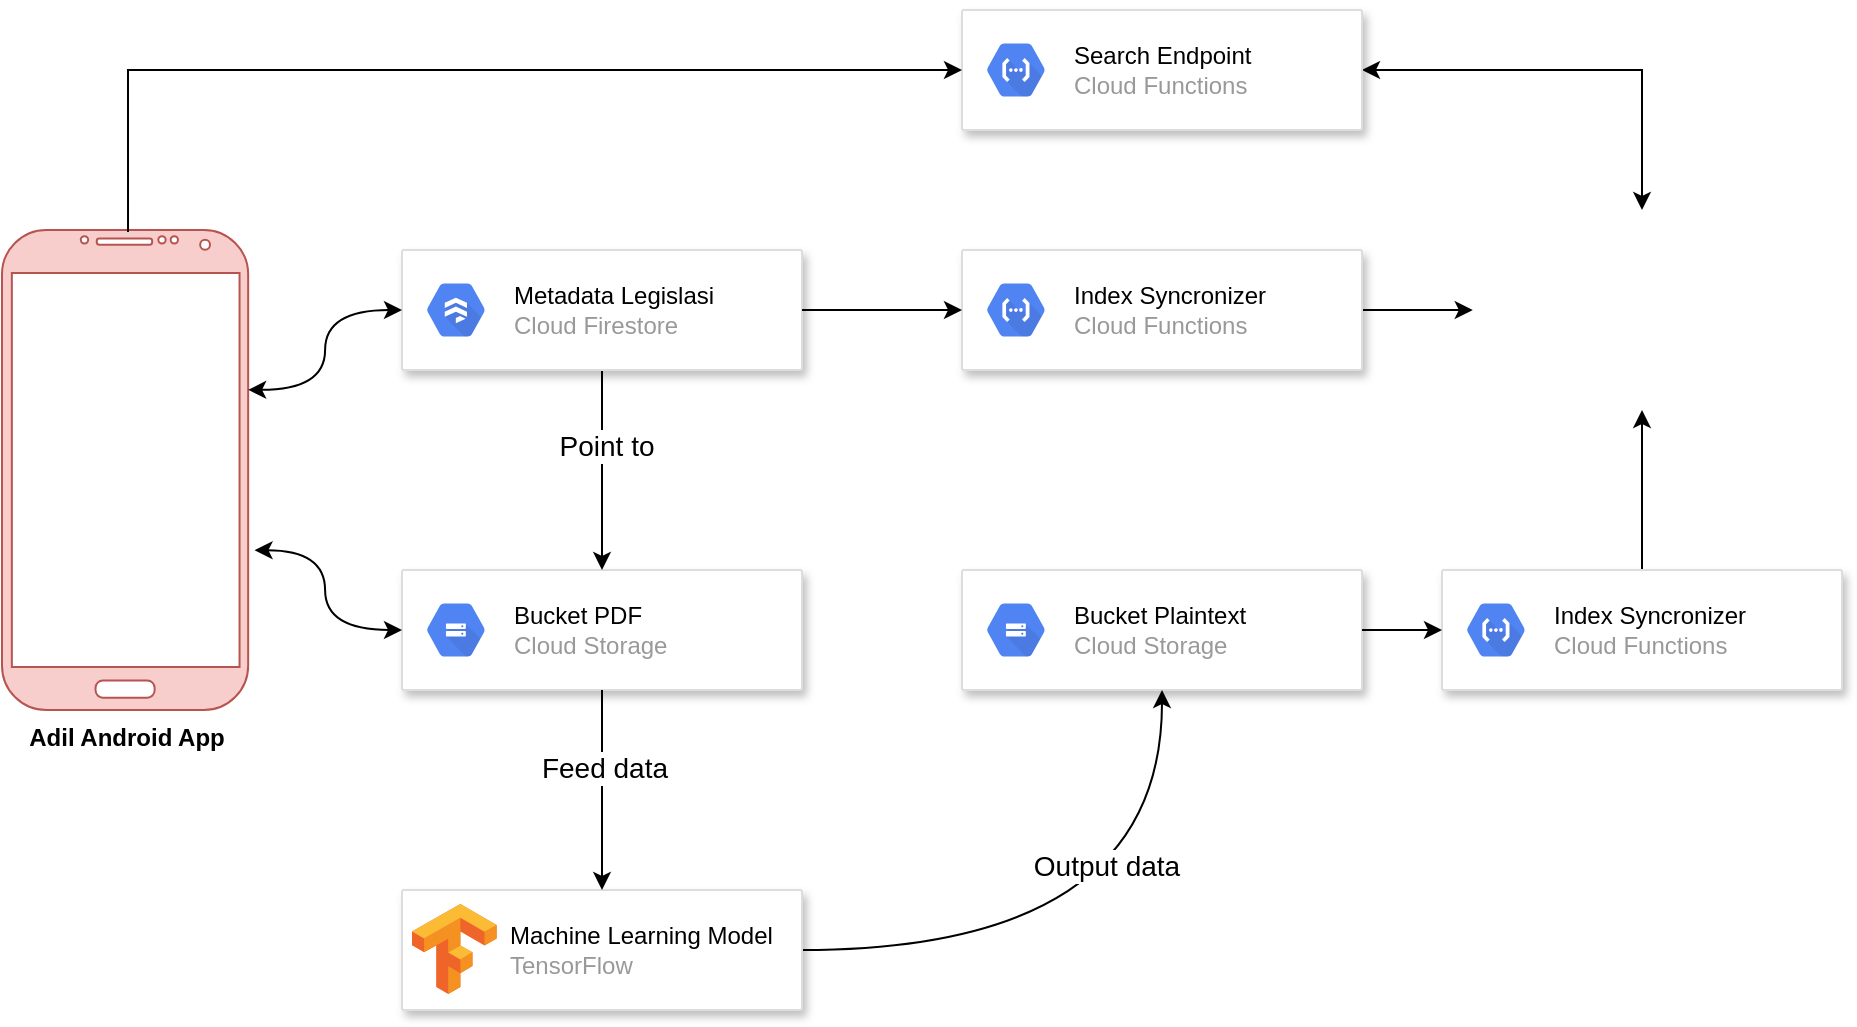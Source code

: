 <mxfile version="14.6.1" type="device"><diagram id="RSRK8YrExkS8rN_IEQOW" name="Page-1"><mxGraphModel dx="2031" dy="1074" grid="1" gridSize="10" guides="1" tooltips="1" connect="1" arrows="1" fold="1" page="1" pageScale="1" pageWidth="1100" pageHeight="850" math="0" shadow="0"><root><mxCell id="0"/><mxCell id="1" parent="0"/><mxCell id="qfr8hIaYAdp63uMD8Fr4-64" value="" style="group" vertex="1" connectable="0" parent="1"><mxGeometry x="90" y="175" width="920" height="500" as="geometry"/></mxCell><mxCell id="qfr8hIaYAdp63uMD8Fr4-1" value="&lt;b&gt;Adil Android App&lt;br&gt;&lt;/b&gt;" style="verticalLabelPosition=bottom;verticalAlign=top;html=1;shadow=0;dashed=0;strokeWidth=1;shape=mxgraph.android.phone2;fillColor=#f8cecc;strokeColor=#b85450;" vertex="1" parent="qfr8hIaYAdp63uMD8Fr4-64"><mxGeometry y="110" width="123.08" height="240" as="geometry"/></mxCell><mxCell id="qfr8hIaYAdp63uMD8Fr4-11" value="" style="shape=image;verticalLabelPosition=bottom;labelBackgroundColor=none;verticalAlign=top;aspect=fixed;imageAspect=0;image=https://static-www.elastic.co/v3/assets/bltefdd0b53724fa2ce/blt5ebe80fb665aef6b/5ea8c8f26b62d4563b6ecec2/brand-elasticsearch-220x130.svg;" vertex="1" parent="qfr8hIaYAdp63uMD8Fr4-64"><mxGeometry x="735.39" y="100" width="169.23" height="100" as="geometry"/></mxCell><mxCell id="qfr8hIaYAdp63uMD8Fr4-30" value="" style="strokeColor=#dddddd;shadow=1;strokeWidth=1;rounded=1;absoluteArcSize=1;arcSize=2;labelBackgroundColor=none;fontFamily=Helvetica;fontSize=14;" vertex="1" parent="qfr8hIaYAdp63uMD8Fr4-64"><mxGeometry x="200" y="280" width="200" height="60" as="geometry"/></mxCell><mxCell id="qfr8hIaYAdp63uMD8Fr4-31" value="&lt;font color=&quot;#000000&quot;&gt;Bucket PDF&lt;/font&gt;&lt;br&gt;Cloud Storage" style="dashed=0;connectable=0;html=1;fillColor=#5184F3;strokeColor=none;shape=mxgraph.gcp2.hexIcon;prIcon=cloud_storage;part=1;labelPosition=right;verticalLabelPosition=middle;align=left;verticalAlign=middle;spacingLeft=5;fontColor=#999999;fontSize=12;" vertex="1" parent="qfr8hIaYAdp63uMD8Fr4-30"><mxGeometry y="0.5" width="44" height="39" relative="1" as="geometry"><mxPoint x="5" y="-19.5" as="offset"/></mxGeometry></mxCell><mxCell id="qfr8hIaYAdp63uMD8Fr4-43" style="edgeStyle=orthogonalEdgeStyle;curved=1;rounded=0;orthogonalLoop=1;jettySize=auto;html=1;entryX=0;entryY=0.5;entryDx=0;entryDy=0;fontFamily=Helvetica;fontSize=14;startArrow=classic;startFill=1;exitX=1.026;exitY=0.667;exitDx=0;exitDy=0;exitPerimeter=0;" edge="1" parent="qfr8hIaYAdp63uMD8Fr4-64" source="qfr8hIaYAdp63uMD8Fr4-1" target="qfr8hIaYAdp63uMD8Fr4-30"><mxGeometry relative="1" as="geometry"/></mxCell><mxCell id="qfr8hIaYAdp63uMD8Fr4-49" style="edgeStyle=orthogonalEdgeStyle;curved=1;rounded=0;orthogonalLoop=1;jettySize=auto;html=1;entryX=0.5;entryY=0;entryDx=0;entryDy=0;fontFamily=Helvetica;fontSize=14;startArrow=none;startFill=0;" edge="1" parent="qfr8hIaYAdp63uMD8Fr4-64" source="qfr8hIaYAdp63uMD8Fr4-34" target="qfr8hIaYAdp63uMD8Fr4-30"><mxGeometry relative="1" as="geometry"/></mxCell><mxCell id="qfr8hIaYAdp63uMD8Fr4-50" value="Point to" style="edgeLabel;html=1;align=center;verticalAlign=middle;resizable=0;points=[];fontSize=14;fontFamily=Helvetica;" vertex="1" connectable="0" parent="qfr8hIaYAdp63uMD8Fr4-49"><mxGeometry x="-0.246" y="2" relative="1" as="geometry"><mxPoint as="offset"/></mxGeometry></mxCell><mxCell id="qfr8hIaYAdp63uMD8Fr4-34" value="" style="strokeColor=#dddddd;shadow=1;strokeWidth=1;rounded=1;absoluteArcSize=1;arcSize=2;labelBackgroundColor=none;fontFamily=Helvetica;fontSize=14;" vertex="1" parent="qfr8hIaYAdp63uMD8Fr4-64"><mxGeometry x="200" y="120" width="200" height="60" as="geometry"/></mxCell><mxCell id="qfr8hIaYAdp63uMD8Fr4-35" value="&lt;font color=&quot;#000000&quot;&gt;Metadata Legislasi&lt;/font&gt;&lt;br&gt;Cloud Firestore" style="dashed=0;connectable=0;html=1;fillColor=#5184F3;strokeColor=none;shape=mxgraph.gcp2.hexIcon;prIcon=cloud_firestore;part=1;labelPosition=right;verticalLabelPosition=middle;align=left;verticalAlign=middle;spacingLeft=5;fontColor=#999999;fontSize=12;" vertex="1" parent="qfr8hIaYAdp63uMD8Fr4-34"><mxGeometry y="0.5" width="44" height="39" relative="1" as="geometry"><mxPoint x="5" y="-19.5" as="offset"/></mxGeometry></mxCell><mxCell id="qfr8hIaYAdp63uMD8Fr4-42" style="edgeStyle=orthogonalEdgeStyle;rounded=0;orthogonalLoop=1;jettySize=auto;html=1;entryX=0;entryY=0.5;entryDx=0;entryDy=0;fontFamily=Helvetica;fontSize=14;startArrow=classic;startFill=1;curved=1;exitX=1;exitY=0.333;exitDx=0;exitDy=0;exitPerimeter=0;" edge="1" parent="qfr8hIaYAdp63uMD8Fr4-64" source="qfr8hIaYAdp63uMD8Fr4-1" target="qfr8hIaYAdp63uMD8Fr4-34"><mxGeometry relative="1" as="geometry"/></mxCell><mxCell id="qfr8hIaYAdp63uMD8Fr4-36" value="" style="strokeColor=#dddddd;shadow=1;strokeWidth=1;rounded=1;absoluteArcSize=1;arcSize=2;labelBackgroundColor=none;fontFamily=Helvetica;fontSize=14;" vertex="1" parent="qfr8hIaYAdp63uMD8Fr4-64"><mxGeometry x="480" y="280" width="200" height="60" as="geometry"/></mxCell><mxCell id="qfr8hIaYAdp63uMD8Fr4-37" value="&lt;font color=&quot;#000000&quot;&gt;Bucket Plaintext&lt;/font&gt;&lt;br&gt;Cloud Storage" style="dashed=0;connectable=0;html=1;fillColor=#5184F3;strokeColor=none;shape=mxgraph.gcp2.hexIcon;prIcon=cloud_storage;part=1;labelPosition=right;verticalLabelPosition=middle;align=left;verticalAlign=middle;spacingLeft=5;fontColor=#999999;fontSize=12;" vertex="1" parent="qfr8hIaYAdp63uMD8Fr4-36"><mxGeometry y="0.5" width="44" height="39" relative="1" as="geometry"><mxPoint x="5" y="-19.5" as="offset"/></mxGeometry></mxCell><mxCell id="qfr8hIaYAdp63uMD8Fr4-56" style="edgeStyle=orthogonalEdgeStyle;curved=1;rounded=0;orthogonalLoop=1;jettySize=auto;html=1;entryX=0;entryY=0.5;entryDx=0;entryDy=0;fontFamily=Helvetica;fontSize=14;startArrow=none;startFill=0;" edge="1" parent="qfr8hIaYAdp63uMD8Fr4-64" source="qfr8hIaYAdp63uMD8Fr4-38" target="qfr8hIaYAdp63uMD8Fr4-11"><mxGeometry relative="1" as="geometry"/></mxCell><mxCell id="qfr8hIaYAdp63uMD8Fr4-38" value="" style="strokeColor=#dddddd;shadow=1;strokeWidth=1;rounded=1;absoluteArcSize=1;arcSize=2;labelBackgroundColor=none;fontFamily=Helvetica;fontSize=14;" vertex="1" parent="qfr8hIaYAdp63uMD8Fr4-64"><mxGeometry x="480" y="120" width="200" height="60" as="geometry"/></mxCell><mxCell id="qfr8hIaYAdp63uMD8Fr4-39" value="&lt;font color=&quot;#000000&quot;&gt;Index Syncronizer&lt;/font&gt;&lt;br&gt;Cloud Functions" style="dashed=0;connectable=0;html=1;fillColor=#5184F3;strokeColor=none;shape=mxgraph.gcp2.hexIcon;prIcon=cloud_functions;part=1;labelPosition=right;verticalLabelPosition=middle;align=left;verticalAlign=middle;spacingLeft=5;fontColor=#999999;fontSize=12;" vertex="1" parent="qfr8hIaYAdp63uMD8Fr4-38"><mxGeometry y="0.5" width="44" height="39" relative="1" as="geometry"><mxPoint x="5" y="-19.5" as="offset"/></mxGeometry></mxCell><mxCell id="qfr8hIaYAdp63uMD8Fr4-52" style="edgeStyle=orthogonalEdgeStyle;curved=1;rounded=0;orthogonalLoop=1;jettySize=auto;html=1;entryX=0;entryY=0.5;entryDx=0;entryDy=0;fontFamily=Helvetica;fontSize=14;startArrow=none;startFill=0;" edge="1" parent="qfr8hIaYAdp63uMD8Fr4-64" source="qfr8hIaYAdp63uMD8Fr4-34" target="qfr8hIaYAdp63uMD8Fr4-38"><mxGeometry relative="1" as="geometry"/></mxCell><mxCell id="qfr8hIaYAdp63uMD8Fr4-48" style="edgeStyle=orthogonalEdgeStyle;curved=1;rounded=0;orthogonalLoop=1;jettySize=auto;html=1;entryX=0.5;entryY=1;entryDx=0;entryDy=0;fontFamily=Helvetica;fontSize=14;startArrow=none;startFill=0;" edge="1" parent="qfr8hIaYAdp63uMD8Fr4-64" source="qfr8hIaYAdp63uMD8Fr4-45" target="qfr8hIaYAdp63uMD8Fr4-36"><mxGeometry relative="1" as="geometry"/></mxCell><mxCell id="qfr8hIaYAdp63uMD8Fr4-63" value="Output data" style="edgeLabel;html=1;align=center;verticalAlign=middle;resizable=0;points=[];fontSize=14;fontFamily=Helvetica;" vertex="1" connectable="0" parent="qfr8hIaYAdp63uMD8Fr4-48"><mxGeometry x="0.433" y="28" relative="1" as="geometry"><mxPoint as="offset"/></mxGeometry></mxCell><mxCell id="qfr8hIaYAdp63uMD8Fr4-45" value="" style="strokeColor=#dddddd;shadow=1;strokeWidth=1;rounded=1;absoluteArcSize=1;arcSize=2;labelBackgroundColor=none;fontFamily=Helvetica;fontSize=14;" vertex="1" parent="qfr8hIaYAdp63uMD8Fr4-64"><mxGeometry x="200" y="440" width="200" height="60" as="geometry"/></mxCell><mxCell id="qfr8hIaYAdp63uMD8Fr4-46" value="&lt;font color=&quot;#000000&quot;&gt;Machine Learning Model&lt;/font&gt;&lt;br&gt;TensorFlow" style="dashed=0;connectable=0;html=1;fillColor=#5184F3;strokeColor=none;shape=mxgraph.gcp2.tensorflow_logo;part=1;labelPosition=right;verticalLabelPosition=middle;align=left;verticalAlign=middle;spacingLeft=5;fontColor=#999999;fontSize=12;" vertex="1" parent="qfr8hIaYAdp63uMD8Fr4-45"><mxGeometry width="42.3" height="45" relative="1" as="geometry"><mxPoint x="5" y="7" as="offset"/></mxGeometry></mxCell><mxCell id="qfr8hIaYAdp63uMD8Fr4-47" style="edgeStyle=orthogonalEdgeStyle;curved=1;rounded=0;orthogonalLoop=1;jettySize=auto;html=1;entryX=0.5;entryY=0;entryDx=0;entryDy=0;fontFamily=Helvetica;fontSize=14;startArrow=none;startFill=0;" edge="1" parent="qfr8hIaYAdp63uMD8Fr4-64" source="qfr8hIaYAdp63uMD8Fr4-30" target="qfr8hIaYAdp63uMD8Fr4-45"><mxGeometry relative="1" as="geometry"/></mxCell><mxCell id="qfr8hIaYAdp63uMD8Fr4-51" value="Feed data" style="edgeLabel;html=1;align=center;verticalAlign=middle;resizable=0;points=[];fontSize=14;fontFamily=Helvetica;" vertex="1" connectable="0" parent="qfr8hIaYAdp63uMD8Fr4-47"><mxGeometry x="-0.227" y="1" relative="1" as="geometry"><mxPoint as="offset"/></mxGeometry></mxCell><mxCell id="qfr8hIaYAdp63uMD8Fr4-55" style="edgeStyle=orthogonalEdgeStyle;curved=1;rounded=0;orthogonalLoop=1;jettySize=auto;html=1;fontFamily=Helvetica;fontSize=14;startArrow=none;startFill=0;" edge="1" parent="qfr8hIaYAdp63uMD8Fr4-64" source="qfr8hIaYAdp63uMD8Fr4-53" target="qfr8hIaYAdp63uMD8Fr4-11"><mxGeometry relative="1" as="geometry"/></mxCell><mxCell id="qfr8hIaYAdp63uMD8Fr4-53" value="" style="strokeColor=#dddddd;shadow=1;strokeWidth=1;rounded=1;absoluteArcSize=1;arcSize=2;labelBackgroundColor=none;fontFamily=Helvetica;fontSize=14;" vertex="1" parent="qfr8hIaYAdp63uMD8Fr4-64"><mxGeometry x="720" y="280" width="200" height="60" as="geometry"/></mxCell><mxCell id="qfr8hIaYAdp63uMD8Fr4-54" value="&lt;font color=&quot;#000000&quot;&gt;Index Syncronizer&lt;/font&gt;&lt;br&gt;Cloud Functions" style="dashed=0;connectable=0;html=1;fillColor=#5184F3;strokeColor=none;shape=mxgraph.gcp2.hexIcon;prIcon=cloud_functions;part=1;labelPosition=right;verticalLabelPosition=middle;align=left;verticalAlign=middle;spacingLeft=5;fontColor=#999999;fontSize=12;" vertex="1" parent="qfr8hIaYAdp63uMD8Fr4-53"><mxGeometry y="0.5" width="44" height="39" relative="1" as="geometry"><mxPoint x="5" y="-19.5" as="offset"/></mxGeometry></mxCell><mxCell id="qfr8hIaYAdp63uMD8Fr4-57" style="edgeStyle=orthogonalEdgeStyle;curved=1;rounded=0;orthogonalLoop=1;jettySize=auto;html=1;entryX=0;entryY=0.5;entryDx=0;entryDy=0;fontFamily=Helvetica;fontSize=14;startArrow=none;startFill=0;" edge="1" parent="qfr8hIaYAdp63uMD8Fr4-64" source="qfr8hIaYAdp63uMD8Fr4-36" target="qfr8hIaYAdp63uMD8Fr4-53"><mxGeometry relative="1" as="geometry"/></mxCell><mxCell id="qfr8hIaYAdp63uMD8Fr4-62" style="edgeStyle=orthogonalEdgeStyle;rounded=0;orthogonalLoop=1;jettySize=auto;html=1;entryX=0.5;entryY=0;entryDx=0;entryDy=0;fontFamily=Helvetica;fontSize=14;startArrow=classic;startFill=1;" edge="1" parent="qfr8hIaYAdp63uMD8Fr4-64" source="qfr8hIaYAdp63uMD8Fr4-58" target="qfr8hIaYAdp63uMD8Fr4-11"><mxGeometry relative="1" as="geometry"/></mxCell><mxCell id="qfr8hIaYAdp63uMD8Fr4-58" value="" style="strokeColor=#dddddd;shadow=1;strokeWidth=1;rounded=1;absoluteArcSize=1;arcSize=2;labelBackgroundColor=none;fontFamily=Helvetica;fontSize=14;" vertex="1" parent="qfr8hIaYAdp63uMD8Fr4-64"><mxGeometry x="480" width="200" height="60" as="geometry"/></mxCell><mxCell id="qfr8hIaYAdp63uMD8Fr4-59" value="&lt;font color=&quot;#000000&quot;&gt;Search Endpoint&lt;/font&gt;&lt;br&gt;Cloud Functions" style="dashed=0;connectable=0;html=1;fillColor=#5184F3;strokeColor=none;shape=mxgraph.gcp2.hexIcon;prIcon=cloud_functions;part=1;labelPosition=right;verticalLabelPosition=middle;align=left;verticalAlign=middle;spacingLeft=5;fontColor=#999999;fontSize=12;" vertex="1" parent="qfr8hIaYAdp63uMD8Fr4-58"><mxGeometry y="0.5" width="44" height="39" relative="1" as="geometry"><mxPoint x="5" y="-19.5" as="offset"/></mxGeometry></mxCell><mxCell id="qfr8hIaYAdp63uMD8Fr4-60" style="edgeStyle=orthogonalEdgeStyle;rounded=0;orthogonalLoop=1;jettySize=auto;html=1;entryX=0;entryY=0.5;entryDx=0;entryDy=0;fontFamily=Helvetica;fontSize=14;startArrow=none;startFill=0;exitX=0.512;exitY=0.004;exitDx=0;exitDy=0;exitPerimeter=0;" edge="1" parent="qfr8hIaYAdp63uMD8Fr4-64" source="qfr8hIaYAdp63uMD8Fr4-1" target="qfr8hIaYAdp63uMD8Fr4-58"><mxGeometry relative="1" as="geometry"/></mxCell></root></mxGraphModel></diagram></mxfile>